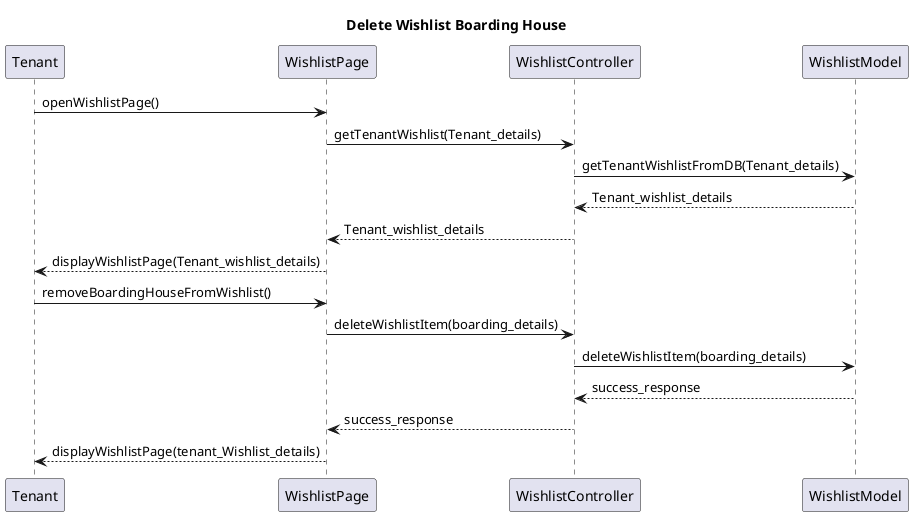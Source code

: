 @startuml
title Delete Wishlist Boarding House
Tenant -> WishlistPage: openWishlistPage()
WishlistPage -> WishlistController: getTenantWishlist(Tenant_details)
WishlistController -> WishlistModel: getTenantWishlistFromDB(Tenant_details)
WishlistController <-- WishlistModel: Tenant_wishlist_details
WishlistPage <-- WishlistController: Tenant_wishlist_details
Tenant <-- WishlistPage: displayWishlistPage(Tenant_wishlist_details)

Tenant -> WishlistPage: removeBoardingHouseFromWishlist()
WishlistPage -> WishlistController: deleteWishlistItem(boarding_details)
WishlistController -> WishlistModel: deleteWishlistItem(boarding_details)
WishlistController <-- WishlistModel: success_response
WishlistPage <-- WishlistController: success_response
Tenant <-- WishlistPage: displayWishlistPage(tenant_Wishlist_details)

@enduml